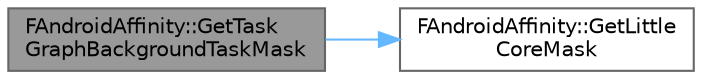 digraph "FAndroidAffinity::GetTaskGraphBackgroundTaskMask"
{
 // INTERACTIVE_SVG=YES
 // LATEX_PDF_SIZE
  bgcolor="transparent";
  edge [fontname=Helvetica,fontsize=10,labelfontname=Helvetica,labelfontsize=10];
  node [fontname=Helvetica,fontsize=10,shape=box,height=0.2,width=0.4];
  rankdir="LR";
  Node1 [id="Node000001",label="FAndroidAffinity::GetTask\lGraphBackgroundTaskMask",height=0.2,width=0.4,color="gray40", fillcolor="grey60", style="filled", fontcolor="black",tooltip=" "];
  Node1 -> Node2 [id="edge1_Node000001_Node000002",color="steelblue1",style="solid",tooltip=" "];
  Node2 [id="Node000002",label="FAndroidAffinity::GetLittle\lCoreMask",height=0.2,width=0.4,color="grey40", fillcolor="white", style="filled",URL="$d2/d0f/classFAndroidAffinity.html#aae84a6ea3f63b732ef5e37991eb43cc7",tooltip=" "];
}
